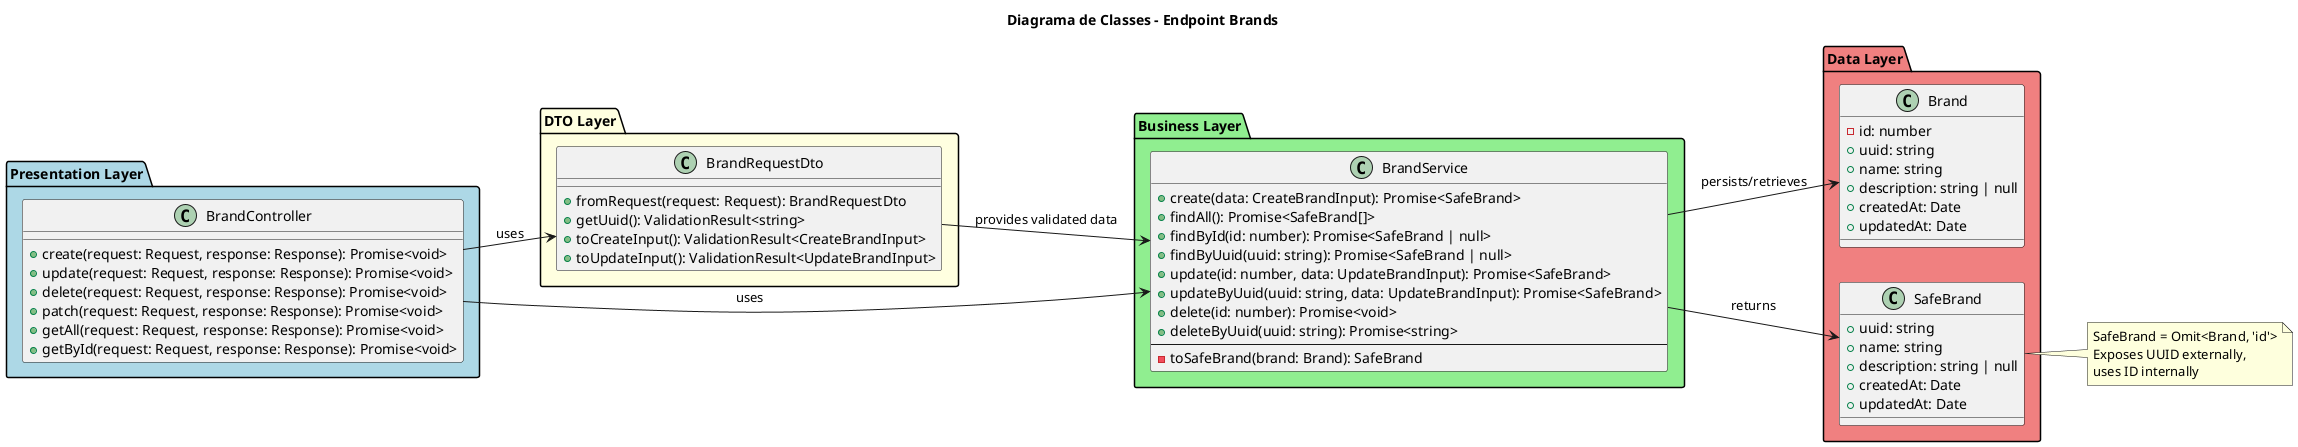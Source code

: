 @startuml brands_diagram
title Diagrama de Classes - Endpoint Brands
left to right direction

package "Presentation Layer" as PL #LightBlue {
    class BrandController {
        +create(request: Request, response: Response): Promise<void>
        +update(request: Request, response: Response): Promise<void>
        +delete(request: Request, response: Response): Promise<void>
        +patch(request: Request, response: Response): Promise<void>
        +getAll(request: Request, response: Response): Promise<void>
        +getById(request: Request, response: Response): Promise<void>
    }
}

package "DTO Layer" as DTO #LightYellow {
    class BrandRequestDto {
        +fromRequest(request: Request): BrandRequestDto
        +getUuid(): ValidationResult<string>
        +toCreateInput(): ValidationResult<CreateBrandInput>
        +toUpdateInput(): ValidationResult<UpdateBrandInput>
    }
}

package "Business Layer" as BL #LightGreen {
    class BrandService {
        +create(data: CreateBrandInput): Promise<SafeBrand>
        +findAll(): Promise<SafeBrand[]>
        +findById(id: number): Promise<SafeBrand | null>
        +findByUuid(uuid: string): Promise<SafeBrand | null>
        +update(id: number, data: UpdateBrandInput): Promise<SafeBrand>
        +updateByUuid(uuid: string, data: UpdateBrandInput): Promise<SafeBrand>
        +delete(id: number): Promise<void>
        +deleteByUuid(uuid: string): Promise<string>
        --
        -toSafeBrand(brand: Brand): SafeBrand
    }
}

package "Data Layer" as DL #LightCoral {
    class Brand {
        -id: number
        +uuid: string
        +name: string
        +description: string | null
        +createdAt: Date
        +updatedAt: Date
    }

    class SafeBrand {
        +uuid: string
        +name: string
        +description: string | null
        +createdAt: Date
        +updatedAt: Date
    }
}

' Relationships
BrandController --> BrandRequestDto : uses
BrandController --> BrandService : uses
BrandRequestDto --> BrandService : provides validated data
BrandService --> Brand : persists/retrieves
BrandService --> SafeBrand : returns

note right of SafeBrand : SafeBrand = Omit<Brand, 'id'>\nExposes UUID externally,\nuses ID internally
@enduml